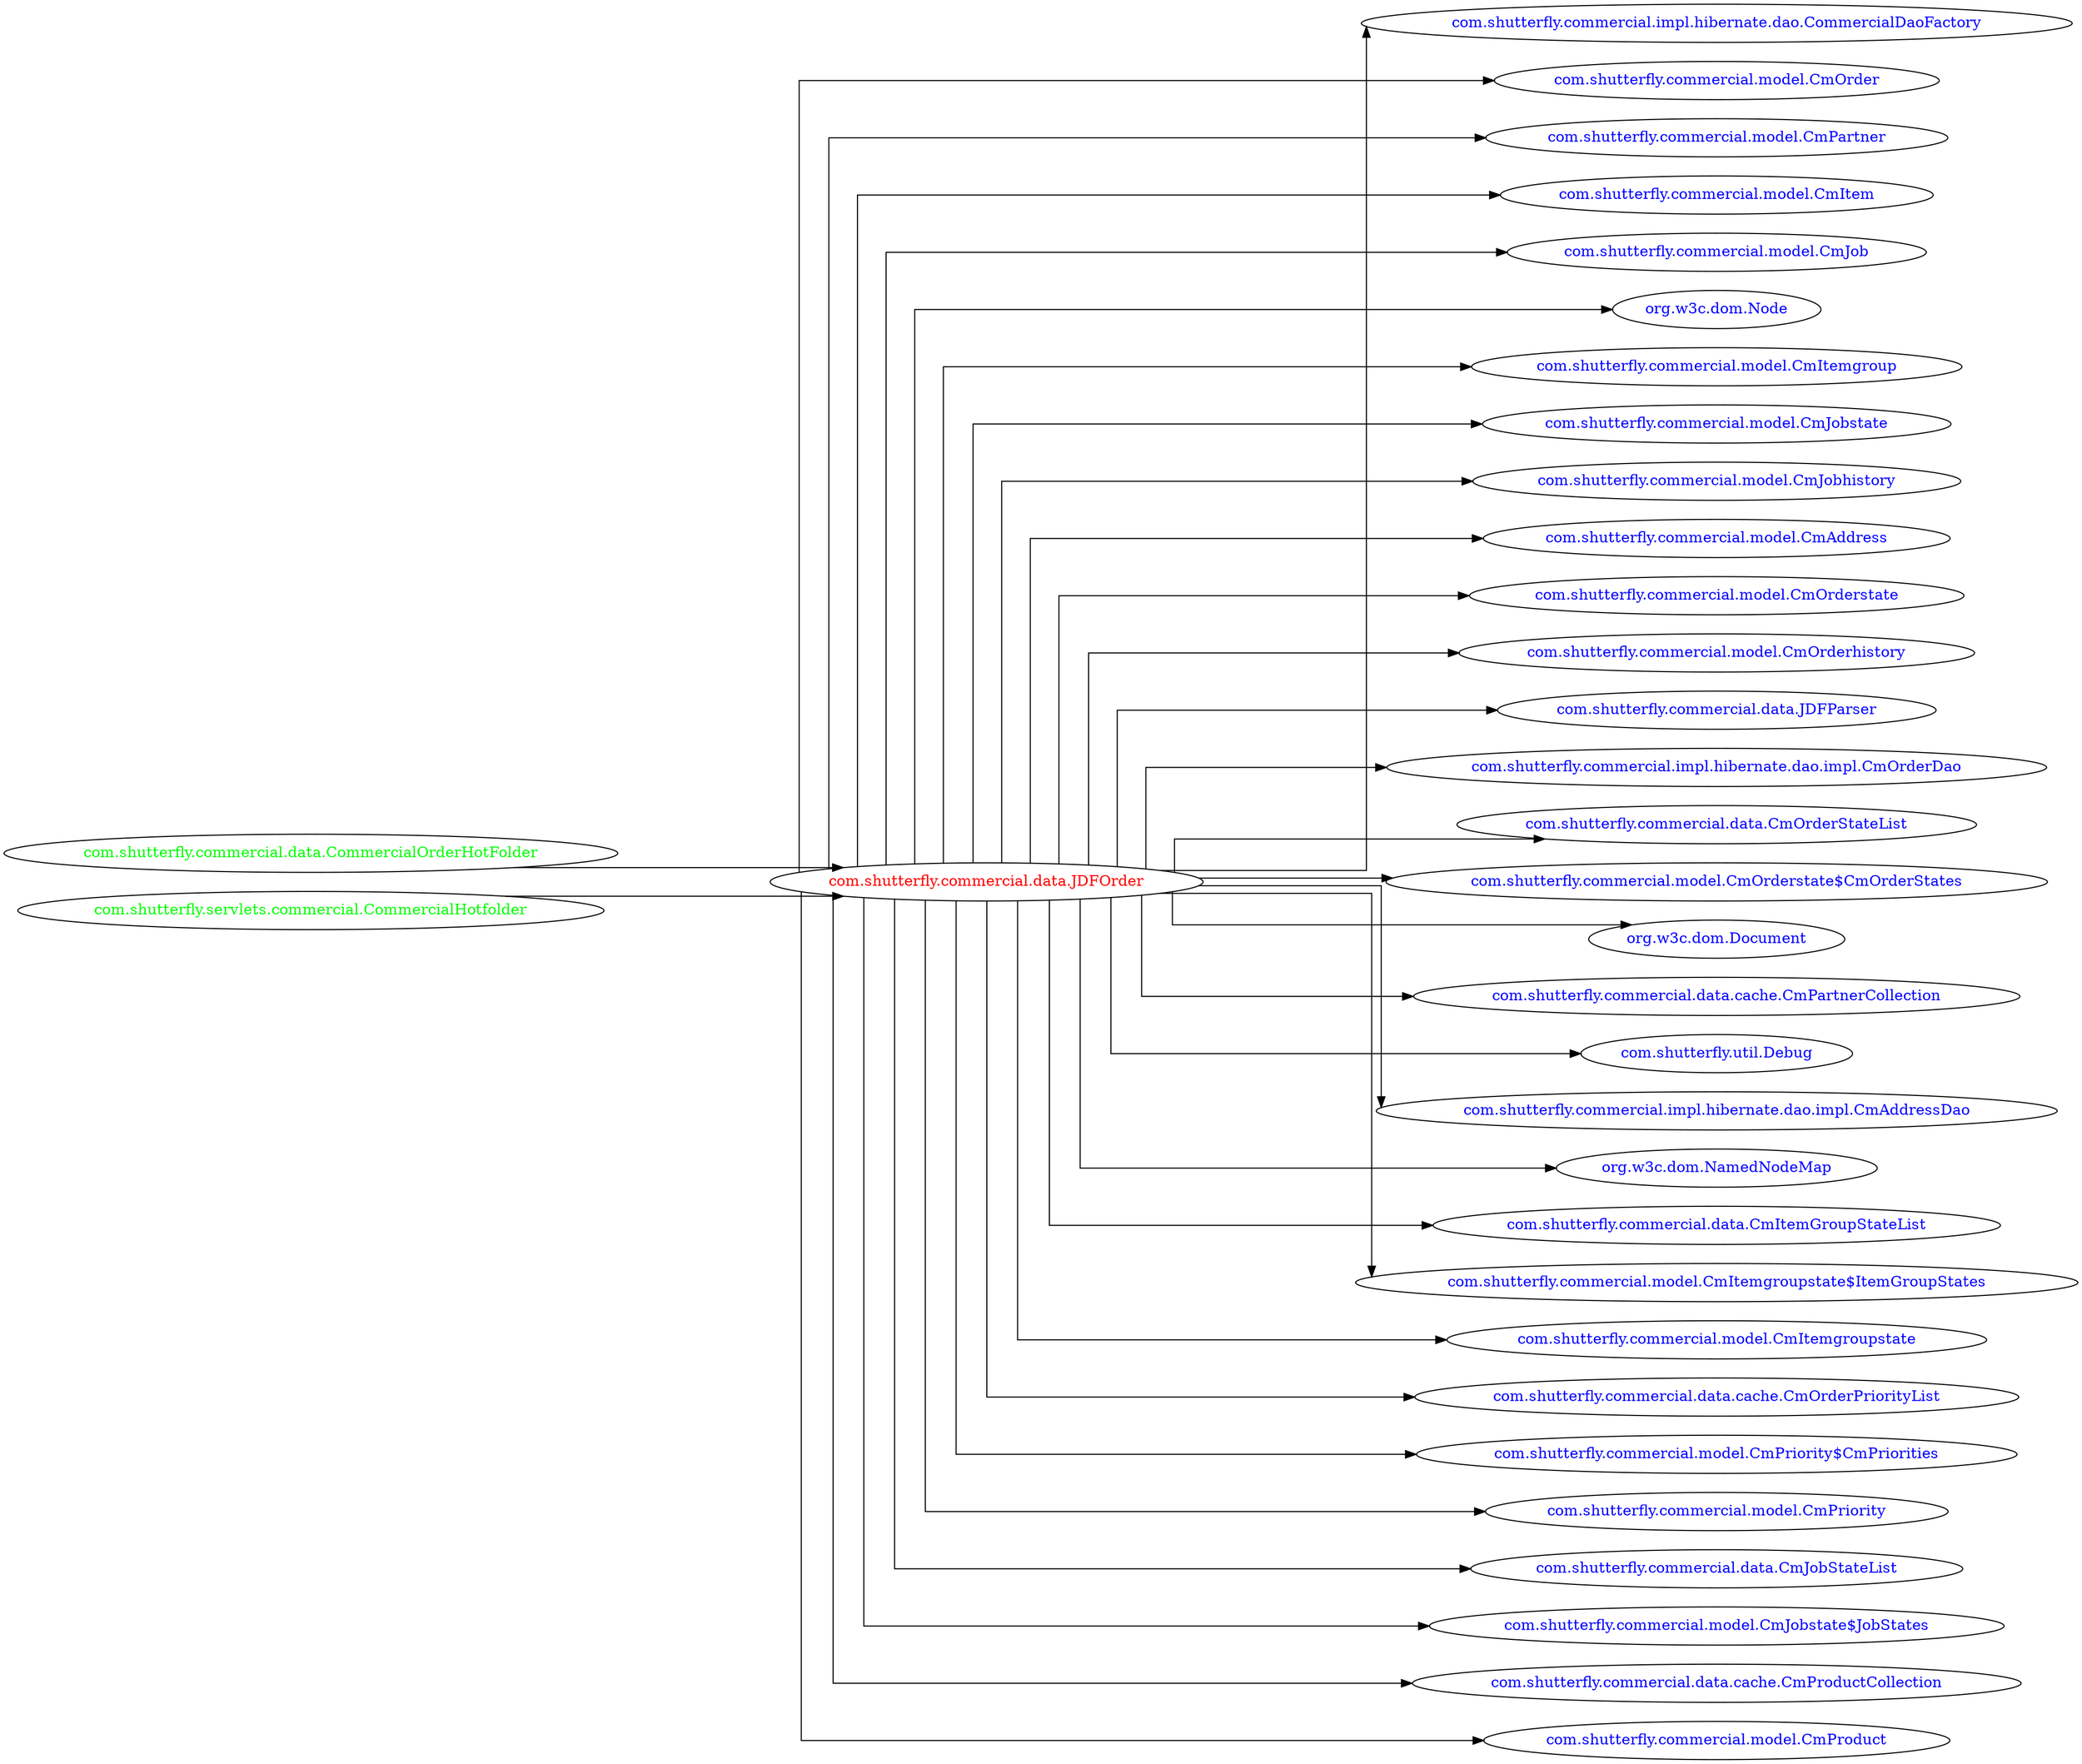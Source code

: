 digraph dependencyGraph {
 concentrate=true;
 ranksep="2.0";
 rankdir="LR"; 
 splines="ortho";
"com.shutterfly.commercial.data.JDFOrder" [fontcolor="red"];
"com.shutterfly.commercial.impl.hibernate.dao.CommercialDaoFactory" [ fontcolor="blue" ];
"com.shutterfly.commercial.data.JDFOrder"->"com.shutterfly.commercial.impl.hibernate.dao.CommercialDaoFactory";
"com.shutterfly.commercial.model.CmOrder" [ fontcolor="blue" ];
"com.shutterfly.commercial.data.JDFOrder"->"com.shutterfly.commercial.model.CmOrder";
"com.shutterfly.commercial.model.CmPartner" [ fontcolor="blue" ];
"com.shutterfly.commercial.data.JDFOrder"->"com.shutterfly.commercial.model.CmPartner";
"com.shutterfly.commercial.model.CmItem" [ fontcolor="blue" ];
"com.shutterfly.commercial.data.JDFOrder"->"com.shutterfly.commercial.model.CmItem";
"com.shutterfly.commercial.model.CmJob" [ fontcolor="blue" ];
"com.shutterfly.commercial.data.JDFOrder"->"com.shutterfly.commercial.model.CmJob";
"org.w3c.dom.Node" [ fontcolor="blue" ];
"com.shutterfly.commercial.data.JDFOrder"->"org.w3c.dom.Node";
"com.shutterfly.commercial.model.CmItemgroup" [ fontcolor="blue" ];
"com.shutterfly.commercial.data.JDFOrder"->"com.shutterfly.commercial.model.CmItemgroup";
"com.shutterfly.commercial.model.CmJobstate" [ fontcolor="blue" ];
"com.shutterfly.commercial.data.JDFOrder"->"com.shutterfly.commercial.model.CmJobstate";
"com.shutterfly.commercial.model.CmJobhistory" [ fontcolor="blue" ];
"com.shutterfly.commercial.data.JDFOrder"->"com.shutterfly.commercial.model.CmJobhistory";
"com.shutterfly.commercial.model.CmAddress" [ fontcolor="blue" ];
"com.shutterfly.commercial.data.JDFOrder"->"com.shutterfly.commercial.model.CmAddress";
"com.shutterfly.commercial.model.CmOrderstate" [ fontcolor="blue" ];
"com.shutterfly.commercial.data.JDFOrder"->"com.shutterfly.commercial.model.CmOrderstate";
"com.shutterfly.commercial.model.CmOrderhistory" [ fontcolor="blue" ];
"com.shutterfly.commercial.data.JDFOrder"->"com.shutterfly.commercial.model.CmOrderhistory";
"com.shutterfly.commercial.data.JDFParser" [ fontcolor="blue" ];
"com.shutterfly.commercial.data.JDFOrder"->"com.shutterfly.commercial.data.JDFParser";
"com.shutterfly.commercial.impl.hibernate.dao.impl.CmOrderDao" [ fontcolor="blue" ];
"com.shutterfly.commercial.data.JDFOrder"->"com.shutterfly.commercial.impl.hibernate.dao.impl.CmOrderDao";
"com.shutterfly.commercial.data.CmOrderStateList" [ fontcolor="blue" ];
"com.shutterfly.commercial.data.JDFOrder"->"com.shutterfly.commercial.data.CmOrderStateList";
"com.shutterfly.commercial.model.CmOrderstate$CmOrderStates" [ fontcolor="blue" ];
"com.shutterfly.commercial.data.JDFOrder"->"com.shutterfly.commercial.model.CmOrderstate$CmOrderStates";
"org.w3c.dom.Document" [ fontcolor="blue" ];
"com.shutterfly.commercial.data.JDFOrder"->"org.w3c.dom.Document";
"com.shutterfly.commercial.data.cache.CmPartnerCollection" [ fontcolor="blue" ];
"com.shutterfly.commercial.data.JDFOrder"->"com.shutterfly.commercial.data.cache.CmPartnerCollection";
"com.shutterfly.util.Debug" [ fontcolor="blue" ];
"com.shutterfly.commercial.data.JDFOrder"->"com.shutterfly.util.Debug";
"com.shutterfly.commercial.impl.hibernate.dao.impl.CmAddressDao" [ fontcolor="blue" ];
"com.shutterfly.commercial.data.JDFOrder"->"com.shutterfly.commercial.impl.hibernate.dao.impl.CmAddressDao";
"org.w3c.dom.NamedNodeMap" [ fontcolor="blue" ];
"com.shutterfly.commercial.data.JDFOrder"->"org.w3c.dom.NamedNodeMap";
"com.shutterfly.commercial.data.CmItemGroupStateList" [ fontcolor="blue" ];
"com.shutterfly.commercial.data.JDFOrder"->"com.shutterfly.commercial.data.CmItemGroupStateList";
"com.shutterfly.commercial.model.CmItemgroupstate$ItemGroupStates" [ fontcolor="blue" ];
"com.shutterfly.commercial.data.JDFOrder"->"com.shutterfly.commercial.model.CmItemgroupstate$ItemGroupStates";
"com.shutterfly.commercial.model.CmItemgroupstate" [ fontcolor="blue" ];
"com.shutterfly.commercial.data.JDFOrder"->"com.shutterfly.commercial.model.CmItemgroupstate";
"com.shutterfly.commercial.data.cache.CmOrderPriorityList" [ fontcolor="blue" ];
"com.shutterfly.commercial.data.JDFOrder"->"com.shutterfly.commercial.data.cache.CmOrderPriorityList";
"com.shutterfly.commercial.model.CmPriority$CmPriorities" [ fontcolor="blue" ];
"com.shutterfly.commercial.data.JDFOrder"->"com.shutterfly.commercial.model.CmPriority$CmPriorities";
"com.shutterfly.commercial.model.CmPriority" [ fontcolor="blue" ];
"com.shutterfly.commercial.data.JDFOrder"->"com.shutterfly.commercial.model.CmPriority";
"com.shutterfly.commercial.data.CmJobStateList" [ fontcolor="blue" ];
"com.shutterfly.commercial.data.JDFOrder"->"com.shutterfly.commercial.data.CmJobStateList";
"com.shutterfly.commercial.model.CmJobstate$JobStates" [ fontcolor="blue" ];
"com.shutterfly.commercial.data.JDFOrder"->"com.shutterfly.commercial.model.CmJobstate$JobStates";
"com.shutterfly.commercial.data.cache.CmProductCollection" [ fontcolor="blue" ];
"com.shutterfly.commercial.data.JDFOrder"->"com.shutterfly.commercial.data.cache.CmProductCollection";
"com.shutterfly.commercial.model.CmProduct" [ fontcolor="blue" ];
"com.shutterfly.commercial.data.JDFOrder"->"com.shutterfly.commercial.model.CmProduct";
"com.shutterfly.commercial.data.CommercialOrderHotFolder" [ fontcolor="green" ];
"com.shutterfly.commercial.data.CommercialOrderHotFolder"->"com.shutterfly.commercial.data.JDFOrder";
"com.shutterfly.servlets.commercial.CommercialHotfolder" [ fontcolor="green" ];
"com.shutterfly.servlets.commercial.CommercialHotfolder"->"com.shutterfly.commercial.data.JDFOrder";
}